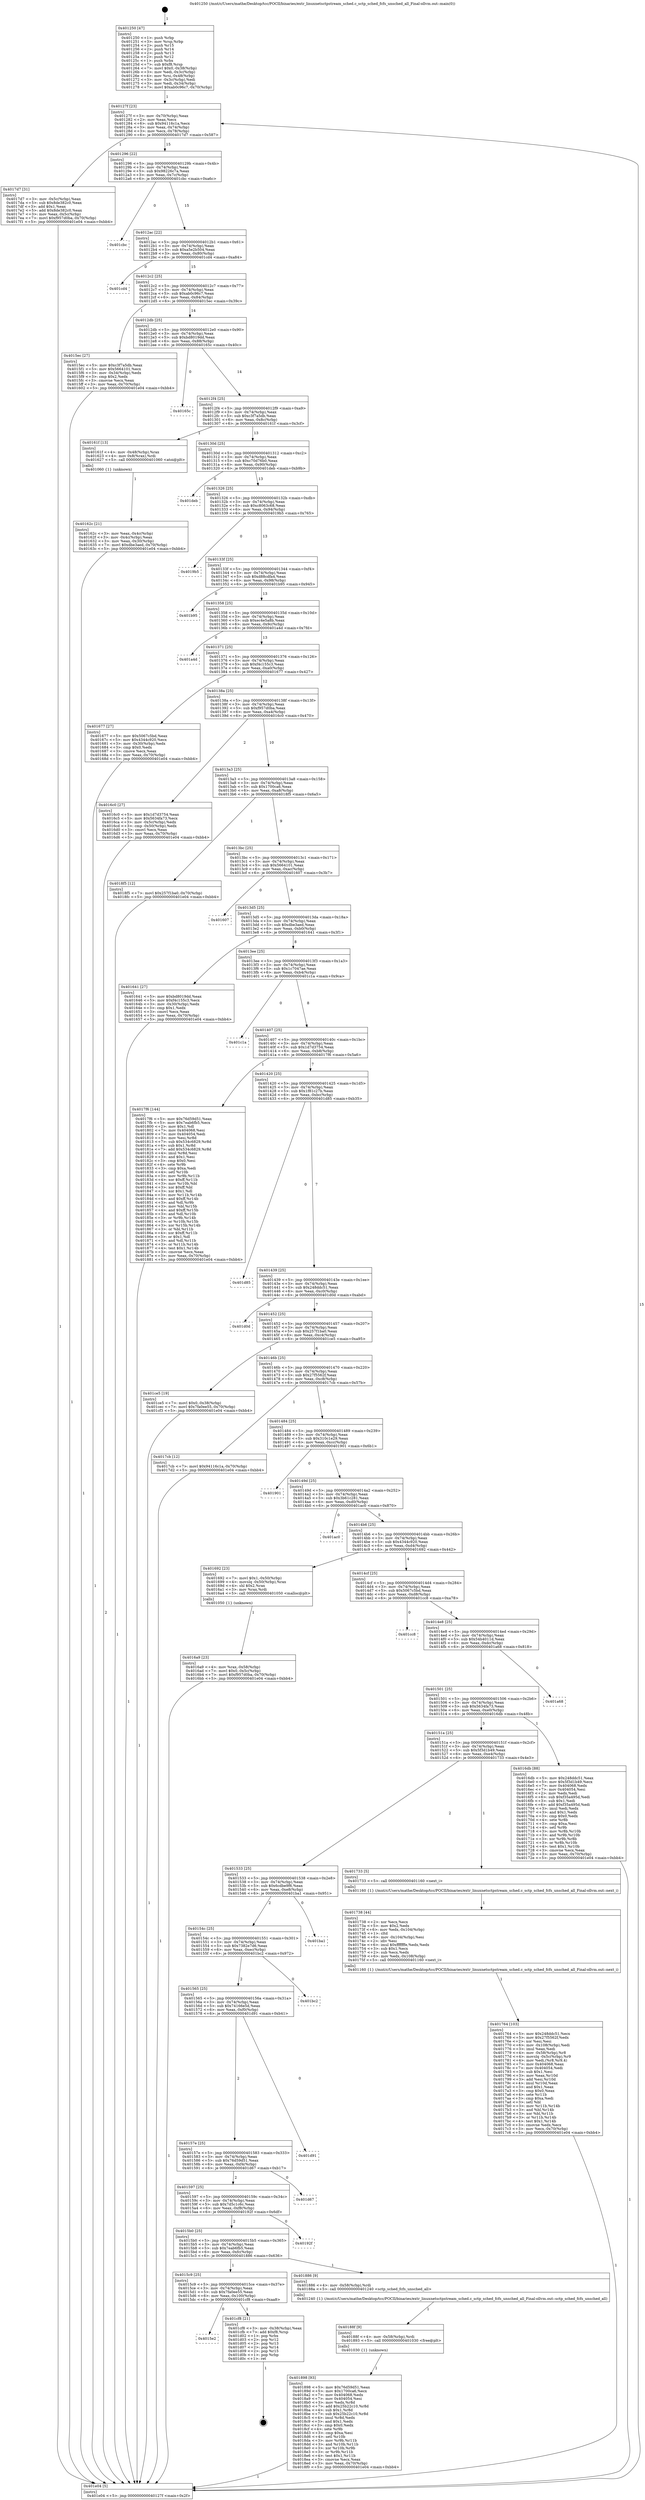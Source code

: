 digraph "0x401250" {
  label = "0x401250 (/mnt/c/Users/mathe/Desktop/tcc/POCII/binaries/extr_linuxnetsctpstream_sched.c_sctp_sched_fcfs_unsched_all_Final-ollvm.out::main(0))"
  labelloc = "t"
  node[shape=record]

  Entry [label="",width=0.3,height=0.3,shape=circle,fillcolor=black,style=filled]
  "0x40127f" [label="{
     0x40127f [23]\l
     | [instrs]\l
     &nbsp;&nbsp;0x40127f \<+3\>: mov -0x70(%rbp),%eax\l
     &nbsp;&nbsp;0x401282 \<+2\>: mov %eax,%ecx\l
     &nbsp;&nbsp;0x401284 \<+6\>: sub $0x94116c1a,%ecx\l
     &nbsp;&nbsp;0x40128a \<+3\>: mov %eax,-0x74(%rbp)\l
     &nbsp;&nbsp;0x40128d \<+3\>: mov %ecx,-0x78(%rbp)\l
     &nbsp;&nbsp;0x401290 \<+6\>: je 00000000004017d7 \<main+0x587\>\l
  }"]
  "0x4017d7" [label="{
     0x4017d7 [31]\l
     | [instrs]\l
     &nbsp;&nbsp;0x4017d7 \<+3\>: mov -0x5c(%rbp),%eax\l
     &nbsp;&nbsp;0x4017da \<+5\>: sub $0x8de382c0,%eax\l
     &nbsp;&nbsp;0x4017df \<+3\>: add $0x1,%eax\l
     &nbsp;&nbsp;0x4017e2 \<+5\>: add $0x8de382c0,%eax\l
     &nbsp;&nbsp;0x4017e7 \<+3\>: mov %eax,-0x5c(%rbp)\l
     &nbsp;&nbsp;0x4017ea \<+7\>: movl $0xf957d0ba,-0x70(%rbp)\l
     &nbsp;&nbsp;0x4017f1 \<+5\>: jmp 0000000000401e04 \<main+0xbb4\>\l
  }"]
  "0x401296" [label="{
     0x401296 [22]\l
     | [instrs]\l
     &nbsp;&nbsp;0x401296 \<+5\>: jmp 000000000040129b \<main+0x4b\>\l
     &nbsp;&nbsp;0x40129b \<+3\>: mov -0x74(%rbp),%eax\l
     &nbsp;&nbsp;0x40129e \<+5\>: sub $0x98226c7a,%eax\l
     &nbsp;&nbsp;0x4012a3 \<+3\>: mov %eax,-0x7c(%rbp)\l
     &nbsp;&nbsp;0x4012a6 \<+6\>: je 0000000000401cbc \<main+0xa6c\>\l
  }"]
  Exit [label="",width=0.3,height=0.3,shape=circle,fillcolor=black,style=filled,peripheries=2]
  "0x401cbc" [label="{
     0x401cbc\l
  }", style=dashed]
  "0x4012ac" [label="{
     0x4012ac [22]\l
     | [instrs]\l
     &nbsp;&nbsp;0x4012ac \<+5\>: jmp 00000000004012b1 \<main+0x61\>\l
     &nbsp;&nbsp;0x4012b1 \<+3\>: mov -0x74(%rbp),%eax\l
     &nbsp;&nbsp;0x4012b4 \<+5\>: sub $0xa5e2b504,%eax\l
     &nbsp;&nbsp;0x4012b9 \<+3\>: mov %eax,-0x80(%rbp)\l
     &nbsp;&nbsp;0x4012bc \<+6\>: je 0000000000401cd4 \<main+0xa84\>\l
  }"]
  "0x4015e2" [label="{
     0x4015e2\l
  }", style=dashed]
  "0x401cd4" [label="{
     0x401cd4\l
  }", style=dashed]
  "0x4012c2" [label="{
     0x4012c2 [25]\l
     | [instrs]\l
     &nbsp;&nbsp;0x4012c2 \<+5\>: jmp 00000000004012c7 \<main+0x77\>\l
     &nbsp;&nbsp;0x4012c7 \<+3\>: mov -0x74(%rbp),%eax\l
     &nbsp;&nbsp;0x4012ca \<+5\>: sub $0xab0c96c7,%eax\l
     &nbsp;&nbsp;0x4012cf \<+6\>: mov %eax,-0x84(%rbp)\l
     &nbsp;&nbsp;0x4012d5 \<+6\>: je 00000000004015ec \<main+0x39c\>\l
  }"]
  "0x401cf8" [label="{
     0x401cf8 [21]\l
     | [instrs]\l
     &nbsp;&nbsp;0x401cf8 \<+3\>: mov -0x38(%rbp),%eax\l
     &nbsp;&nbsp;0x401cfb \<+7\>: add $0xf8,%rsp\l
     &nbsp;&nbsp;0x401d02 \<+1\>: pop %rbx\l
     &nbsp;&nbsp;0x401d03 \<+2\>: pop %r12\l
     &nbsp;&nbsp;0x401d05 \<+2\>: pop %r13\l
     &nbsp;&nbsp;0x401d07 \<+2\>: pop %r14\l
     &nbsp;&nbsp;0x401d09 \<+2\>: pop %r15\l
     &nbsp;&nbsp;0x401d0b \<+1\>: pop %rbp\l
     &nbsp;&nbsp;0x401d0c \<+1\>: ret\l
  }"]
  "0x4015ec" [label="{
     0x4015ec [27]\l
     | [instrs]\l
     &nbsp;&nbsp;0x4015ec \<+5\>: mov $0xc3f7a5db,%eax\l
     &nbsp;&nbsp;0x4015f1 \<+5\>: mov $0x5664101,%ecx\l
     &nbsp;&nbsp;0x4015f6 \<+3\>: mov -0x34(%rbp),%edx\l
     &nbsp;&nbsp;0x4015f9 \<+3\>: cmp $0x2,%edx\l
     &nbsp;&nbsp;0x4015fc \<+3\>: cmovne %ecx,%eax\l
     &nbsp;&nbsp;0x4015ff \<+3\>: mov %eax,-0x70(%rbp)\l
     &nbsp;&nbsp;0x401602 \<+5\>: jmp 0000000000401e04 \<main+0xbb4\>\l
  }"]
  "0x4012db" [label="{
     0x4012db [25]\l
     | [instrs]\l
     &nbsp;&nbsp;0x4012db \<+5\>: jmp 00000000004012e0 \<main+0x90\>\l
     &nbsp;&nbsp;0x4012e0 \<+3\>: mov -0x74(%rbp),%eax\l
     &nbsp;&nbsp;0x4012e3 \<+5\>: sub $0xbd8019dd,%eax\l
     &nbsp;&nbsp;0x4012e8 \<+6\>: mov %eax,-0x88(%rbp)\l
     &nbsp;&nbsp;0x4012ee \<+6\>: je 000000000040165c \<main+0x40c\>\l
  }"]
  "0x401e04" [label="{
     0x401e04 [5]\l
     | [instrs]\l
     &nbsp;&nbsp;0x401e04 \<+5\>: jmp 000000000040127f \<main+0x2f\>\l
  }"]
  "0x401250" [label="{
     0x401250 [47]\l
     | [instrs]\l
     &nbsp;&nbsp;0x401250 \<+1\>: push %rbp\l
     &nbsp;&nbsp;0x401251 \<+3\>: mov %rsp,%rbp\l
     &nbsp;&nbsp;0x401254 \<+2\>: push %r15\l
     &nbsp;&nbsp;0x401256 \<+2\>: push %r14\l
     &nbsp;&nbsp;0x401258 \<+2\>: push %r13\l
     &nbsp;&nbsp;0x40125a \<+2\>: push %r12\l
     &nbsp;&nbsp;0x40125c \<+1\>: push %rbx\l
     &nbsp;&nbsp;0x40125d \<+7\>: sub $0xf8,%rsp\l
     &nbsp;&nbsp;0x401264 \<+7\>: movl $0x0,-0x38(%rbp)\l
     &nbsp;&nbsp;0x40126b \<+3\>: mov %edi,-0x3c(%rbp)\l
     &nbsp;&nbsp;0x40126e \<+4\>: mov %rsi,-0x48(%rbp)\l
     &nbsp;&nbsp;0x401272 \<+3\>: mov -0x3c(%rbp),%edi\l
     &nbsp;&nbsp;0x401275 \<+3\>: mov %edi,-0x34(%rbp)\l
     &nbsp;&nbsp;0x401278 \<+7\>: movl $0xab0c96c7,-0x70(%rbp)\l
  }"]
  "0x401898" [label="{
     0x401898 [93]\l
     | [instrs]\l
     &nbsp;&nbsp;0x401898 \<+5\>: mov $0x76d59d51,%eax\l
     &nbsp;&nbsp;0x40189d \<+5\>: mov $0x1700ca6,%ecx\l
     &nbsp;&nbsp;0x4018a2 \<+7\>: mov 0x404068,%edx\l
     &nbsp;&nbsp;0x4018a9 \<+7\>: mov 0x404054,%esi\l
     &nbsp;&nbsp;0x4018b0 \<+3\>: mov %edx,%r8d\l
     &nbsp;&nbsp;0x4018b3 \<+7\>: add $0x25b22c10,%r8d\l
     &nbsp;&nbsp;0x4018ba \<+4\>: sub $0x1,%r8d\l
     &nbsp;&nbsp;0x4018be \<+7\>: sub $0x25b22c10,%r8d\l
     &nbsp;&nbsp;0x4018c5 \<+4\>: imul %r8d,%edx\l
     &nbsp;&nbsp;0x4018c9 \<+3\>: and $0x1,%edx\l
     &nbsp;&nbsp;0x4018cc \<+3\>: cmp $0x0,%edx\l
     &nbsp;&nbsp;0x4018cf \<+4\>: sete %r9b\l
     &nbsp;&nbsp;0x4018d3 \<+3\>: cmp $0xa,%esi\l
     &nbsp;&nbsp;0x4018d6 \<+4\>: setl %r10b\l
     &nbsp;&nbsp;0x4018da \<+3\>: mov %r9b,%r11b\l
     &nbsp;&nbsp;0x4018dd \<+3\>: and %r10b,%r11b\l
     &nbsp;&nbsp;0x4018e0 \<+3\>: xor %r10b,%r9b\l
     &nbsp;&nbsp;0x4018e3 \<+3\>: or %r9b,%r11b\l
     &nbsp;&nbsp;0x4018e6 \<+4\>: test $0x1,%r11b\l
     &nbsp;&nbsp;0x4018ea \<+3\>: cmovne %ecx,%eax\l
     &nbsp;&nbsp;0x4018ed \<+3\>: mov %eax,-0x70(%rbp)\l
     &nbsp;&nbsp;0x4018f0 \<+5\>: jmp 0000000000401e04 \<main+0xbb4\>\l
  }"]
  "0x40165c" [label="{
     0x40165c\l
  }", style=dashed]
  "0x4012f4" [label="{
     0x4012f4 [25]\l
     | [instrs]\l
     &nbsp;&nbsp;0x4012f4 \<+5\>: jmp 00000000004012f9 \<main+0xa9\>\l
     &nbsp;&nbsp;0x4012f9 \<+3\>: mov -0x74(%rbp),%eax\l
     &nbsp;&nbsp;0x4012fc \<+5\>: sub $0xc3f7a5db,%eax\l
     &nbsp;&nbsp;0x401301 \<+6\>: mov %eax,-0x8c(%rbp)\l
     &nbsp;&nbsp;0x401307 \<+6\>: je 000000000040161f \<main+0x3cf\>\l
  }"]
  "0x40188f" [label="{
     0x40188f [9]\l
     | [instrs]\l
     &nbsp;&nbsp;0x40188f \<+4\>: mov -0x58(%rbp),%rdi\l
     &nbsp;&nbsp;0x401893 \<+5\>: call 0000000000401030 \<free@plt\>\l
     | [calls]\l
     &nbsp;&nbsp;0x401030 \{1\} (unknown)\l
  }"]
  "0x40161f" [label="{
     0x40161f [13]\l
     | [instrs]\l
     &nbsp;&nbsp;0x40161f \<+4\>: mov -0x48(%rbp),%rax\l
     &nbsp;&nbsp;0x401623 \<+4\>: mov 0x8(%rax),%rdi\l
     &nbsp;&nbsp;0x401627 \<+5\>: call 0000000000401060 \<atoi@plt\>\l
     | [calls]\l
     &nbsp;&nbsp;0x401060 \{1\} (unknown)\l
  }"]
  "0x40130d" [label="{
     0x40130d [25]\l
     | [instrs]\l
     &nbsp;&nbsp;0x40130d \<+5\>: jmp 0000000000401312 \<main+0xc2\>\l
     &nbsp;&nbsp;0x401312 \<+3\>: mov -0x74(%rbp),%eax\l
     &nbsp;&nbsp;0x401315 \<+5\>: sub $0xc70d76b0,%eax\l
     &nbsp;&nbsp;0x40131a \<+6\>: mov %eax,-0x90(%rbp)\l
     &nbsp;&nbsp;0x401320 \<+6\>: je 0000000000401deb \<main+0xb9b\>\l
  }"]
  "0x40162c" [label="{
     0x40162c [21]\l
     | [instrs]\l
     &nbsp;&nbsp;0x40162c \<+3\>: mov %eax,-0x4c(%rbp)\l
     &nbsp;&nbsp;0x40162f \<+3\>: mov -0x4c(%rbp),%eax\l
     &nbsp;&nbsp;0x401632 \<+3\>: mov %eax,-0x30(%rbp)\l
     &nbsp;&nbsp;0x401635 \<+7\>: movl $0xdbe3aed,-0x70(%rbp)\l
     &nbsp;&nbsp;0x40163c \<+5\>: jmp 0000000000401e04 \<main+0xbb4\>\l
  }"]
  "0x4015c9" [label="{
     0x4015c9 [25]\l
     | [instrs]\l
     &nbsp;&nbsp;0x4015c9 \<+5\>: jmp 00000000004015ce \<main+0x37e\>\l
     &nbsp;&nbsp;0x4015ce \<+3\>: mov -0x74(%rbp),%eax\l
     &nbsp;&nbsp;0x4015d1 \<+5\>: sub $0x7fa0ee55,%eax\l
     &nbsp;&nbsp;0x4015d6 \<+6\>: mov %eax,-0x100(%rbp)\l
     &nbsp;&nbsp;0x4015dc \<+6\>: je 0000000000401cf8 \<main+0xaa8\>\l
  }"]
  "0x401deb" [label="{
     0x401deb\l
  }", style=dashed]
  "0x401326" [label="{
     0x401326 [25]\l
     | [instrs]\l
     &nbsp;&nbsp;0x401326 \<+5\>: jmp 000000000040132b \<main+0xdb\>\l
     &nbsp;&nbsp;0x40132b \<+3\>: mov -0x74(%rbp),%eax\l
     &nbsp;&nbsp;0x40132e \<+5\>: sub $0xc8063c68,%eax\l
     &nbsp;&nbsp;0x401333 \<+6\>: mov %eax,-0x94(%rbp)\l
     &nbsp;&nbsp;0x401339 \<+6\>: je 00000000004019b5 \<main+0x765\>\l
  }"]
  "0x401886" [label="{
     0x401886 [9]\l
     | [instrs]\l
     &nbsp;&nbsp;0x401886 \<+4\>: mov -0x58(%rbp),%rdi\l
     &nbsp;&nbsp;0x40188a \<+5\>: call 0000000000401240 \<sctp_sched_fcfs_unsched_all\>\l
     | [calls]\l
     &nbsp;&nbsp;0x401240 \{1\} (/mnt/c/Users/mathe/Desktop/tcc/POCII/binaries/extr_linuxnetsctpstream_sched.c_sctp_sched_fcfs_unsched_all_Final-ollvm.out::sctp_sched_fcfs_unsched_all)\l
  }"]
  "0x4019b5" [label="{
     0x4019b5\l
  }", style=dashed]
  "0x40133f" [label="{
     0x40133f [25]\l
     | [instrs]\l
     &nbsp;&nbsp;0x40133f \<+5\>: jmp 0000000000401344 \<main+0xf4\>\l
     &nbsp;&nbsp;0x401344 \<+3\>: mov -0x74(%rbp),%eax\l
     &nbsp;&nbsp;0x401347 \<+5\>: sub $0xd88cdfa4,%eax\l
     &nbsp;&nbsp;0x40134c \<+6\>: mov %eax,-0x98(%rbp)\l
     &nbsp;&nbsp;0x401352 \<+6\>: je 0000000000401b95 \<main+0x945\>\l
  }"]
  "0x4015b0" [label="{
     0x4015b0 [25]\l
     | [instrs]\l
     &nbsp;&nbsp;0x4015b0 \<+5\>: jmp 00000000004015b5 \<main+0x365\>\l
     &nbsp;&nbsp;0x4015b5 \<+3\>: mov -0x74(%rbp),%eax\l
     &nbsp;&nbsp;0x4015b8 \<+5\>: sub $0x7eab6fb5,%eax\l
     &nbsp;&nbsp;0x4015bd \<+6\>: mov %eax,-0xfc(%rbp)\l
     &nbsp;&nbsp;0x4015c3 \<+6\>: je 0000000000401886 \<main+0x636\>\l
  }"]
  "0x401b95" [label="{
     0x401b95\l
  }", style=dashed]
  "0x401358" [label="{
     0x401358 [25]\l
     | [instrs]\l
     &nbsp;&nbsp;0x401358 \<+5\>: jmp 000000000040135d \<main+0x10d\>\l
     &nbsp;&nbsp;0x40135d \<+3\>: mov -0x74(%rbp),%eax\l
     &nbsp;&nbsp;0x401360 \<+5\>: sub $0xec4e5a8b,%eax\l
     &nbsp;&nbsp;0x401365 \<+6\>: mov %eax,-0x9c(%rbp)\l
     &nbsp;&nbsp;0x40136b \<+6\>: je 0000000000401a4d \<main+0x7fd\>\l
  }"]
  "0x40192f" [label="{
     0x40192f\l
  }", style=dashed]
  "0x401a4d" [label="{
     0x401a4d\l
  }", style=dashed]
  "0x401371" [label="{
     0x401371 [25]\l
     | [instrs]\l
     &nbsp;&nbsp;0x401371 \<+5\>: jmp 0000000000401376 \<main+0x126\>\l
     &nbsp;&nbsp;0x401376 \<+3\>: mov -0x74(%rbp),%eax\l
     &nbsp;&nbsp;0x401379 \<+5\>: sub $0xf4c155c3,%eax\l
     &nbsp;&nbsp;0x40137e \<+6\>: mov %eax,-0xa0(%rbp)\l
     &nbsp;&nbsp;0x401384 \<+6\>: je 0000000000401677 \<main+0x427\>\l
  }"]
  "0x401597" [label="{
     0x401597 [25]\l
     | [instrs]\l
     &nbsp;&nbsp;0x401597 \<+5\>: jmp 000000000040159c \<main+0x34c\>\l
     &nbsp;&nbsp;0x40159c \<+3\>: mov -0x74(%rbp),%eax\l
     &nbsp;&nbsp;0x40159f \<+5\>: sub $0x7d5c1c6c,%eax\l
     &nbsp;&nbsp;0x4015a4 \<+6\>: mov %eax,-0xf8(%rbp)\l
     &nbsp;&nbsp;0x4015aa \<+6\>: je 000000000040192f \<main+0x6df\>\l
  }"]
  "0x401677" [label="{
     0x401677 [27]\l
     | [instrs]\l
     &nbsp;&nbsp;0x401677 \<+5\>: mov $0x5067c5bd,%eax\l
     &nbsp;&nbsp;0x40167c \<+5\>: mov $0x4344c920,%ecx\l
     &nbsp;&nbsp;0x401681 \<+3\>: mov -0x30(%rbp),%edx\l
     &nbsp;&nbsp;0x401684 \<+3\>: cmp $0x0,%edx\l
     &nbsp;&nbsp;0x401687 \<+3\>: cmove %ecx,%eax\l
     &nbsp;&nbsp;0x40168a \<+3\>: mov %eax,-0x70(%rbp)\l
     &nbsp;&nbsp;0x40168d \<+5\>: jmp 0000000000401e04 \<main+0xbb4\>\l
  }"]
  "0x40138a" [label="{
     0x40138a [25]\l
     | [instrs]\l
     &nbsp;&nbsp;0x40138a \<+5\>: jmp 000000000040138f \<main+0x13f\>\l
     &nbsp;&nbsp;0x40138f \<+3\>: mov -0x74(%rbp),%eax\l
     &nbsp;&nbsp;0x401392 \<+5\>: sub $0xf957d0ba,%eax\l
     &nbsp;&nbsp;0x401397 \<+6\>: mov %eax,-0xa4(%rbp)\l
     &nbsp;&nbsp;0x40139d \<+6\>: je 00000000004016c0 \<main+0x470\>\l
  }"]
  "0x401d67" [label="{
     0x401d67\l
  }", style=dashed]
  "0x4016c0" [label="{
     0x4016c0 [27]\l
     | [instrs]\l
     &nbsp;&nbsp;0x4016c0 \<+5\>: mov $0x1d7d3754,%eax\l
     &nbsp;&nbsp;0x4016c5 \<+5\>: mov $0x5634fa73,%ecx\l
     &nbsp;&nbsp;0x4016ca \<+3\>: mov -0x5c(%rbp),%edx\l
     &nbsp;&nbsp;0x4016cd \<+3\>: cmp -0x50(%rbp),%edx\l
     &nbsp;&nbsp;0x4016d0 \<+3\>: cmovl %ecx,%eax\l
     &nbsp;&nbsp;0x4016d3 \<+3\>: mov %eax,-0x70(%rbp)\l
     &nbsp;&nbsp;0x4016d6 \<+5\>: jmp 0000000000401e04 \<main+0xbb4\>\l
  }"]
  "0x4013a3" [label="{
     0x4013a3 [25]\l
     | [instrs]\l
     &nbsp;&nbsp;0x4013a3 \<+5\>: jmp 00000000004013a8 \<main+0x158\>\l
     &nbsp;&nbsp;0x4013a8 \<+3\>: mov -0x74(%rbp),%eax\l
     &nbsp;&nbsp;0x4013ab \<+5\>: sub $0x1700ca6,%eax\l
     &nbsp;&nbsp;0x4013b0 \<+6\>: mov %eax,-0xa8(%rbp)\l
     &nbsp;&nbsp;0x4013b6 \<+6\>: je 00000000004018f5 \<main+0x6a5\>\l
  }"]
  "0x40157e" [label="{
     0x40157e [25]\l
     | [instrs]\l
     &nbsp;&nbsp;0x40157e \<+5\>: jmp 0000000000401583 \<main+0x333\>\l
     &nbsp;&nbsp;0x401583 \<+3\>: mov -0x74(%rbp),%eax\l
     &nbsp;&nbsp;0x401586 \<+5\>: sub $0x76d59d51,%eax\l
     &nbsp;&nbsp;0x40158b \<+6\>: mov %eax,-0xf4(%rbp)\l
     &nbsp;&nbsp;0x401591 \<+6\>: je 0000000000401d67 \<main+0xb17\>\l
  }"]
  "0x4018f5" [label="{
     0x4018f5 [12]\l
     | [instrs]\l
     &nbsp;&nbsp;0x4018f5 \<+7\>: movl $0x257f1ba0,-0x70(%rbp)\l
     &nbsp;&nbsp;0x4018fc \<+5\>: jmp 0000000000401e04 \<main+0xbb4\>\l
  }"]
  "0x4013bc" [label="{
     0x4013bc [25]\l
     | [instrs]\l
     &nbsp;&nbsp;0x4013bc \<+5\>: jmp 00000000004013c1 \<main+0x171\>\l
     &nbsp;&nbsp;0x4013c1 \<+3\>: mov -0x74(%rbp),%eax\l
     &nbsp;&nbsp;0x4013c4 \<+5\>: sub $0x5664101,%eax\l
     &nbsp;&nbsp;0x4013c9 \<+6\>: mov %eax,-0xac(%rbp)\l
     &nbsp;&nbsp;0x4013cf \<+6\>: je 0000000000401607 \<main+0x3b7\>\l
  }"]
  "0x401d91" [label="{
     0x401d91\l
  }", style=dashed]
  "0x401607" [label="{
     0x401607\l
  }", style=dashed]
  "0x4013d5" [label="{
     0x4013d5 [25]\l
     | [instrs]\l
     &nbsp;&nbsp;0x4013d5 \<+5\>: jmp 00000000004013da \<main+0x18a\>\l
     &nbsp;&nbsp;0x4013da \<+3\>: mov -0x74(%rbp),%eax\l
     &nbsp;&nbsp;0x4013dd \<+5\>: sub $0xdbe3aed,%eax\l
     &nbsp;&nbsp;0x4013e2 \<+6\>: mov %eax,-0xb0(%rbp)\l
     &nbsp;&nbsp;0x4013e8 \<+6\>: je 0000000000401641 \<main+0x3f1\>\l
  }"]
  "0x401565" [label="{
     0x401565 [25]\l
     | [instrs]\l
     &nbsp;&nbsp;0x401565 \<+5\>: jmp 000000000040156a \<main+0x31a\>\l
     &nbsp;&nbsp;0x40156a \<+3\>: mov -0x74(%rbp),%eax\l
     &nbsp;&nbsp;0x40156d \<+5\>: sub $0x74166e5d,%eax\l
     &nbsp;&nbsp;0x401572 \<+6\>: mov %eax,-0xf0(%rbp)\l
     &nbsp;&nbsp;0x401578 \<+6\>: je 0000000000401d91 \<main+0xb41\>\l
  }"]
  "0x401641" [label="{
     0x401641 [27]\l
     | [instrs]\l
     &nbsp;&nbsp;0x401641 \<+5\>: mov $0xbd8019dd,%eax\l
     &nbsp;&nbsp;0x401646 \<+5\>: mov $0xf4c155c3,%ecx\l
     &nbsp;&nbsp;0x40164b \<+3\>: mov -0x30(%rbp),%edx\l
     &nbsp;&nbsp;0x40164e \<+3\>: cmp $0x1,%edx\l
     &nbsp;&nbsp;0x401651 \<+3\>: cmovl %ecx,%eax\l
     &nbsp;&nbsp;0x401654 \<+3\>: mov %eax,-0x70(%rbp)\l
     &nbsp;&nbsp;0x401657 \<+5\>: jmp 0000000000401e04 \<main+0xbb4\>\l
  }"]
  "0x4013ee" [label="{
     0x4013ee [25]\l
     | [instrs]\l
     &nbsp;&nbsp;0x4013ee \<+5\>: jmp 00000000004013f3 \<main+0x1a3\>\l
     &nbsp;&nbsp;0x4013f3 \<+3\>: mov -0x74(%rbp),%eax\l
     &nbsp;&nbsp;0x4013f6 \<+5\>: sub $0x1c7047ae,%eax\l
     &nbsp;&nbsp;0x4013fb \<+6\>: mov %eax,-0xb4(%rbp)\l
     &nbsp;&nbsp;0x401401 \<+6\>: je 0000000000401c1a \<main+0x9ca\>\l
  }"]
  "0x401bc2" [label="{
     0x401bc2\l
  }", style=dashed]
  "0x401c1a" [label="{
     0x401c1a\l
  }", style=dashed]
  "0x401407" [label="{
     0x401407 [25]\l
     | [instrs]\l
     &nbsp;&nbsp;0x401407 \<+5\>: jmp 000000000040140c \<main+0x1bc\>\l
     &nbsp;&nbsp;0x40140c \<+3\>: mov -0x74(%rbp),%eax\l
     &nbsp;&nbsp;0x40140f \<+5\>: sub $0x1d7d3754,%eax\l
     &nbsp;&nbsp;0x401414 \<+6\>: mov %eax,-0xb8(%rbp)\l
     &nbsp;&nbsp;0x40141a \<+6\>: je 00000000004017f6 \<main+0x5a6\>\l
  }"]
  "0x40154c" [label="{
     0x40154c [25]\l
     | [instrs]\l
     &nbsp;&nbsp;0x40154c \<+5\>: jmp 0000000000401551 \<main+0x301\>\l
     &nbsp;&nbsp;0x401551 \<+3\>: mov -0x74(%rbp),%eax\l
     &nbsp;&nbsp;0x401554 \<+5\>: sub $0x7382e7d6,%eax\l
     &nbsp;&nbsp;0x401559 \<+6\>: mov %eax,-0xec(%rbp)\l
     &nbsp;&nbsp;0x40155f \<+6\>: je 0000000000401bc2 \<main+0x972\>\l
  }"]
  "0x4017f6" [label="{
     0x4017f6 [144]\l
     | [instrs]\l
     &nbsp;&nbsp;0x4017f6 \<+5\>: mov $0x76d59d51,%eax\l
     &nbsp;&nbsp;0x4017fb \<+5\>: mov $0x7eab6fb5,%ecx\l
     &nbsp;&nbsp;0x401800 \<+2\>: mov $0x1,%dl\l
     &nbsp;&nbsp;0x401802 \<+7\>: mov 0x404068,%esi\l
     &nbsp;&nbsp;0x401809 \<+7\>: mov 0x404054,%edi\l
     &nbsp;&nbsp;0x401810 \<+3\>: mov %esi,%r8d\l
     &nbsp;&nbsp;0x401813 \<+7\>: sub $0x534c6829,%r8d\l
     &nbsp;&nbsp;0x40181a \<+4\>: sub $0x1,%r8d\l
     &nbsp;&nbsp;0x40181e \<+7\>: add $0x534c6829,%r8d\l
     &nbsp;&nbsp;0x401825 \<+4\>: imul %r8d,%esi\l
     &nbsp;&nbsp;0x401829 \<+3\>: and $0x1,%esi\l
     &nbsp;&nbsp;0x40182c \<+3\>: cmp $0x0,%esi\l
     &nbsp;&nbsp;0x40182f \<+4\>: sete %r9b\l
     &nbsp;&nbsp;0x401833 \<+3\>: cmp $0xa,%edi\l
     &nbsp;&nbsp;0x401836 \<+4\>: setl %r10b\l
     &nbsp;&nbsp;0x40183a \<+3\>: mov %r9b,%r11b\l
     &nbsp;&nbsp;0x40183d \<+4\>: xor $0xff,%r11b\l
     &nbsp;&nbsp;0x401841 \<+3\>: mov %r10b,%bl\l
     &nbsp;&nbsp;0x401844 \<+3\>: xor $0xff,%bl\l
     &nbsp;&nbsp;0x401847 \<+3\>: xor $0x1,%dl\l
     &nbsp;&nbsp;0x40184a \<+3\>: mov %r11b,%r14b\l
     &nbsp;&nbsp;0x40184d \<+4\>: and $0xff,%r14b\l
     &nbsp;&nbsp;0x401851 \<+3\>: and %dl,%r9b\l
     &nbsp;&nbsp;0x401854 \<+3\>: mov %bl,%r15b\l
     &nbsp;&nbsp;0x401857 \<+4\>: and $0xff,%r15b\l
     &nbsp;&nbsp;0x40185b \<+3\>: and %dl,%r10b\l
     &nbsp;&nbsp;0x40185e \<+3\>: or %r9b,%r14b\l
     &nbsp;&nbsp;0x401861 \<+3\>: or %r10b,%r15b\l
     &nbsp;&nbsp;0x401864 \<+3\>: xor %r15b,%r14b\l
     &nbsp;&nbsp;0x401867 \<+3\>: or %bl,%r11b\l
     &nbsp;&nbsp;0x40186a \<+4\>: xor $0xff,%r11b\l
     &nbsp;&nbsp;0x40186e \<+3\>: or $0x1,%dl\l
     &nbsp;&nbsp;0x401871 \<+3\>: and %dl,%r11b\l
     &nbsp;&nbsp;0x401874 \<+3\>: or %r11b,%r14b\l
     &nbsp;&nbsp;0x401877 \<+4\>: test $0x1,%r14b\l
     &nbsp;&nbsp;0x40187b \<+3\>: cmovne %ecx,%eax\l
     &nbsp;&nbsp;0x40187e \<+3\>: mov %eax,-0x70(%rbp)\l
     &nbsp;&nbsp;0x401881 \<+5\>: jmp 0000000000401e04 \<main+0xbb4\>\l
  }"]
  "0x401420" [label="{
     0x401420 [25]\l
     | [instrs]\l
     &nbsp;&nbsp;0x401420 \<+5\>: jmp 0000000000401425 \<main+0x1d5\>\l
     &nbsp;&nbsp;0x401425 \<+3\>: mov -0x74(%rbp),%eax\l
     &nbsp;&nbsp;0x401428 \<+5\>: sub $0x1f81c27b,%eax\l
     &nbsp;&nbsp;0x40142d \<+6\>: mov %eax,-0xbc(%rbp)\l
     &nbsp;&nbsp;0x401433 \<+6\>: je 0000000000401d85 \<main+0xb35\>\l
  }"]
  "0x401ba1" [label="{
     0x401ba1\l
  }", style=dashed]
  "0x401d85" [label="{
     0x401d85\l
  }", style=dashed]
  "0x401439" [label="{
     0x401439 [25]\l
     | [instrs]\l
     &nbsp;&nbsp;0x401439 \<+5\>: jmp 000000000040143e \<main+0x1ee\>\l
     &nbsp;&nbsp;0x40143e \<+3\>: mov -0x74(%rbp),%eax\l
     &nbsp;&nbsp;0x401441 \<+5\>: sub $0x248ddc51,%eax\l
     &nbsp;&nbsp;0x401446 \<+6\>: mov %eax,-0xc0(%rbp)\l
     &nbsp;&nbsp;0x40144c \<+6\>: je 0000000000401d0d \<main+0xabd\>\l
  }"]
  "0x401764" [label="{
     0x401764 [103]\l
     | [instrs]\l
     &nbsp;&nbsp;0x401764 \<+5\>: mov $0x248ddc51,%ecx\l
     &nbsp;&nbsp;0x401769 \<+5\>: mov $0x27f5562f,%edx\l
     &nbsp;&nbsp;0x40176e \<+2\>: xor %esi,%esi\l
     &nbsp;&nbsp;0x401770 \<+6\>: mov -0x108(%rbp),%edi\l
     &nbsp;&nbsp;0x401776 \<+3\>: imul %eax,%edi\l
     &nbsp;&nbsp;0x401779 \<+4\>: mov -0x58(%rbp),%r8\l
     &nbsp;&nbsp;0x40177d \<+4\>: movslq -0x5c(%rbp),%r9\l
     &nbsp;&nbsp;0x401781 \<+4\>: mov %edi,(%r8,%r9,4)\l
     &nbsp;&nbsp;0x401785 \<+7\>: mov 0x404068,%eax\l
     &nbsp;&nbsp;0x40178c \<+7\>: mov 0x404054,%edi\l
     &nbsp;&nbsp;0x401793 \<+3\>: sub $0x1,%esi\l
     &nbsp;&nbsp;0x401796 \<+3\>: mov %eax,%r10d\l
     &nbsp;&nbsp;0x401799 \<+3\>: add %esi,%r10d\l
     &nbsp;&nbsp;0x40179c \<+4\>: imul %r10d,%eax\l
     &nbsp;&nbsp;0x4017a0 \<+3\>: and $0x1,%eax\l
     &nbsp;&nbsp;0x4017a3 \<+3\>: cmp $0x0,%eax\l
     &nbsp;&nbsp;0x4017a6 \<+4\>: sete %r11b\l
     &nbsp;&nbsp;0x4017aa \<+3\>: cmp $0xa,%edi\l
     &nbsp;&nbsp;0x4017ad \<+3\>: setl %bl\l
     &nbsp;&nbsp;0x4017b0 \<+3\>: mov %r11b,%r14b\l
     &nbsp;&nbsp;0x4017b3 \<+3\>: and %bl,%r14b\l
     &nbsp;&nbsp;0x4017b6 \<+3\>: xor %bl,%r11b\l
     &nbsp;&nbsp;0x4017b9 \<+3\>: or %r11b,%r14b\l
     &nbsp;&nbsp;0x4017bc \<+4\>: test $0x1,%r14b\l
     &nbsp;&nbsp;0x4017c0 \<+3\>: cmovne %edx,%ecx\l
     &nbsp;&nbsp;0x4017c3 \<+3\>: mov %ecx,-0x70(%rbp)\l
     &nbsp;&nbsp;0x4017c6 \<+5\>: jmp 0000000000401e04 \<main+0xbb4\>\l
  }"]
  "0x401d0d" [label="{
     0x401d0d\l
  }", style=dashed]
  "0x401452" [label="{
     0x401452 [25]\l
     | [instrs]\l
     &nbsp;&nbsp;0x401452 \<+5\>: jmp 0000000000401457 \<main+0x207\>\l
     &nbsp;&nbsp;0x401457 \<+3\>: mov -0x74(%rbp),%eax\l
     &nbsp;&nbsp;0x40145a \<+5\>: sub $0x257f1ba0,%eax\l
     &nbsp;&nbsp;0x40145f \<+6\>: mov %eax,-0xc4(%rbp)\l
     &nbsp;&nbsp;0x401465 \<+6\>: je 0000000000401ce5 \<main+0xa95\>\l
  }"]
  "0x401738" [label="{
     0x401738 [44]\l
     | [instrs]\l
     &nbsp;&nbsp;0x401738 \<+2\>: xor %ecx,%ecx\l
     &nbsp;&nbsp;0x40173a \<+5\>: mov $0x2,%edx\l
     &nbsp;&nbsp;0x40173f \<+6\>: mov %edx,-0x104(%rbp)\l
     &nbsp;&nbsp;0x401745 \<+1\>: cltd\l
     &nbsp;&nbsp;0x401746 \<+6\>: mov -0x104(%rbp),%esi\l
     &nbsp;&nbsp;0x40174c \<+2\>: idiv %esi\l
     &nbsp;&nbsp;0x40174e \<+6\>: imul $0xfffffffe,%edx,%edx\l
     &nbsp;&nbsp;0x401754 \<+3\>: sub $0x1,%ecx\l
     &nbsp;&nbsp;0x401757 \<+2\>: sub %ecx,%edx\l
     &nbsp;&nbsp;0x401759 \<+6\>: mov %edx,-0x108(%rbp)\l
     &nbsp;&nbsp;0x40175f \<+5\>: call 0000000000401160 \<next_i\>\l
     | [calls]\l
     &nbsp;&nbsp;0x401160 \{1\} (/mnt/c/Users/mathe/Desktop/tcc/POCII/binaries/extr_linuxnetsctpstream_sched.c_sctp_sched_fcfs_unsched_all_Final-ollvm.out::next_i)\l
  }"]
  "0x401ce5" [label="{
     0x401ce5 [19]\l
     | [instrs]\l
     &nbsp;&nbsp;0x401ce5 \<+7\>: movl $0x0,-0x38(%rbp)\l
     &nbsp;&nbsp;0x401cec \<+7\>: movl $0x7fa0ee55,-0x70(%rbp)\l
     &nbsp;&nbsp;0x401cf3 \<+5\>: jmp 0000000000401e04 \<main+0xbb4\>\l
  }"]
  "0x40146b" [label="{
     0x40146b [25]\l
     | [instrs]\l
     &nbsp;&nbsp;0x40146b \<+5\>: jmp 0000000000401470 \<main+0x220\>\l
     &nbsp;&nbsp;0x401470 \<+3\>: mov -0x74(%rbp),%eax\l
     &nbsp;&nbsp;0x401473 \<+5\>: sub $0x27f5562f,%eax\l
     &nbsp;&nbsp;0x401478 \<+6\>: mov %eax,-0xc8(%rbp)\l
     &nbsp;&nbsp;0x40147e \<+6\>: je 00000000004017cb \<main+0x57b\>\l
  }"]
  "0x401533" [label="{
     0x401533 [25]\l
     | [instrs]\l
     &nbsp;&nbsp;0x401533 \<+5\>: jmp 0000000000401538 \<main+0x2e8\>\l
     &nbsp;&nbsp;0x401538 \<+3\>: mov -0x74(%rbp),%eax\l
     &nbsp;&nbsp;0x40153b \<+5\>: sub $0x6cdbe9f6,%eax\l
     &nbsp;&nbsp;0x401540 \<+6\>: mov %eax,-0xe8(%rbp)\l
     &nbsp;&nbsp;0x401546 \<+6\>: je 0000000000401ba1 \<main+0x951\>\l
  }"]
  "0x4017cb" [label="{
     0x4017cb [12]\l
     | [instrs]\l
     &nbsp;&nbsp;0x4017cb \<+7\>: movl $0x94116c1a,-0x70(%rbp)\l
     &nbsp;&nbsp;0x4017d2 \<+5\>: jmp 0000000000401e04 \<main+0xbb4\>\l
  }"]
  "0x401484" [label="{
     0x401484 [25]\l
     | [instrs]\l
     &nbsp;&nbsp;0x401484 \<+5\>: jmp 0000000000401489 \<main+0x239\>\l
     &nbsp;&nbsp;0x401489 \<+3\>: mov -0x74(%rbp),%eax\l
     &nbsp;&nbsp;0x40148c \<+5\>: sub $0x310c1e29,%eax\l
     &nbsp;&nbsp;0x401491 \<+6\>: mov %eax,-0xcc(%rbp)\l
     &nbsp;&nbsp;0x401497 \<+6\>: je 0000000000401901 \<main+0x6b1\>\l
  }"]
  "0x401733" [label="{
     0x401733 [5]\l
     | [instrs]\l
     &nbsp;&nbsp;0x401733 \<+5\>: call 0000000000401160 \<next_i\>\l
     | [calls]\l
     &nbsp;&nbsp;0x401160 \{1\} (/mnt/c/Users/mathe/Desktop/tcc/POCII/binaries/extr_linuxnetsctpstream_sched.c_sctp_sched_fcfs_unsched_all_Final-ollvm.out::next_i)\l
  }"]
  "0x401901" [label="{
     0x401901\l
  }", style=dashed]
  "0x40149d" [label="{
     0x40149d [25]\l
     | [instrs]\l
     &nbsp;&nbsp;0x40149d \<+5\>: jmp 00000000004014a2 \<main+0x252\>\l
     &nbsp;&nbsp;0x4014a2 \<+3\>: mov -0x74(%rbp),%eax\l
     &nbsp;&nbsp;0x4014a5 \<+5\>: sub $0x3b61c281,%eax\l
     &nbsp;&nbsp;0x4014aa \<+6\>: mov %eax,-0xd0(%rbp)\l
     &nbsp;&nbsp;0x4014b0 \<+6\>: je 0000000000401ac0 \<main+0x870\>\l
  }"]
  "0x40151a" [label="{
     0x40151a [25]\l
     | [instrs]\l
     &nbsp;&nbsp;0x40151a \<+5\>: jmp 000000000040151f \<main+0x2cf\>\l
     &nbsp;&nbsp;0x40151f \<+3\>: mov -0x74(%rbp),%eax\l
     &nbsp;&nbsp;0x401522 \<+5\>: sub $0x5f3d1b49,%eax\l
     &nbsp;&nbsp;0x401527 \<+6\>: mov %eax,-0xe4(%rbp)\l
     &nbsp;&nbsp;0x40152d \<+6\>: je 0000000000401733 \<main+0x4e3\>\l
  }"]
  "0x401ac0" [label="{
     0x401ac0\l
  }", style=dashed]
  "0x4014b6" [label="{
     0x4014b6 [25]\l
     | [instrs]\l
     &nbsp;&nbsp;0x4014b6 \<+5\>: jmp 00000000004014bb \<main+0x26b\>\l
     &nbsp;&nbsp;0x4014bb \<+3\>: mov -0x74(%rbp),%eax\l
     &nbsp;&nbsp;0x4014be \<+5\>: sub $0x4344c920,%eax\l
     &nbsp;&nbsp;0x4014c3 \<+6\>: mov %eax,-0xd4(%rbp)\l
     &nbsp;&nbsp;0x4014c9 \<+6\>: je 0000000000401692 \<main+0x442\>\l
  }"]
  "0x4016db" [label="{
     0x4016db [88]\l
     | [instrs]\l
     &nbsp;&nbsp;0x4016db \<+5\>: mov $0x248ddc51,%eax\l
     &nbsp;&nbsp;0x4016e0 \<+5\>: mov $0x5f3d1b49,%ecx\l
     &nbsp;&nbsp;0x4016e5 \<+7\>: mov 0x404068,%edx\l
     &nbsp;&nbsp;0x4016ec \<+7\>: mov 0x404054,%esi\l
     &nbsp;&nbsp;0x4016f3 \<+2\>: mov %edx,%edi\l
     &nbsp;&nbsp;0x4016f5 \<+6\>: sub $0xf35a495d,%edi\l
     &nbsp;&nbsp;0x4016fb \<+3\>: sub $0x1,%edi\l
     &nbsp;&nbsp;0x4016fe \<+6\>: add $0xf35a495d,%edi\l
     &nbsp;&nbsp;0x401704 \<+3\>: imul %edi,%edx\l
     &nbsp;&nbsp;0x401707 \<+3\>: and $0x1,%edx\l
     &nbsp;&nbsp;0x40170a \<+3\>: cmp $0x0,%edx\l
     &nbsp;&nbsp;0x40170d \<+4\>: sete %r8b\l
     &nbsp;&nbsp;0x401711 \<+3\>: cmp $0xa,%esi\l
     &nbsp;&nbsp;0x401714 \<+4\>: setl %r9b\l
     &nbsp;&nbsp;0x401718 \<+3\>: mov %r8b,%r10b\l
     &nbsp;&nbsp;0x40171b \<+3\>: and %r9b,%r10b\l
     &nbsp;&nbsp;0x40171e \<+3\>: xor %r9b,%r8b\l
     &nbsp;&nbsp;0x401721 \<+3\>: or %r8b,%r10b\l
     &nbsp;&nbsp;0x401724 \<+4\>: test $0x1,%r10b\l
     &nbsp;&nbsp;0x401728 \<+3\>: cmovne %ecx,%eax\l
     &nbsp;&nbsp;0x40172b \<+3\>: mov %eax,-0x70(%rbp)\l
     &nbsp;&nbsp;0x40172e \<+5\>: jmp 0000000000401e04 \<main+0xbb4\>\l
  }"]
  "0x401692" [label="{
     0x401692 [23]\l
     | [instrs]\l
     &nbsp;&nbsp;0x401692 \<+7\>: movl $0x1,-0x50(%rbp)\l
     &nbsp;&nbsp;0x401699 \<+4\>: movslq -0x50(%rbp),%rax\l
     &nbsp;&nbsp;0x40169d \<+4\>: shl $0x2,%rax\l
     &nbsp;&nbsp;0x4016a1 \<+3\>: mov %rax,%rdi\l
     &nbsp;&nbsp;0x4016a4 \<+5\>: call 0000000000401050 \<malloc@plt\>\l
     | [calls]\l
     &nbsp;&nbsp;0x401050 \{1\} (unknown)\l
  }"]
  "0x4014cf" [label="{
     0x4014cf [25]\l
     | [instrs]\l
     &nbsp;&nbsp;0x4014cf \<+5\>: jmp 00000000004014d4 \<main+0x284\>\l
     &nbsp;&nbsp;0x4014d4 \<+3\>: mov -0x74(%rbp),%eax\l
     &nbsp;&nbsp;0x4014d7 \<+5\>: sub $0x5067c5bd,%eax\l
     &nbsp;&nbsp;0x4014dc \<+6\>: mov %eax,-0xd8(%rbp)\l
     &nbsp;&nbsp;0x4014e2 \<+6\>: je 0000000000401cc8 \<main+0xa78\>\l
  }"]
  "0x4016a9" [label="{
     0x4016a9 [23]\l
     | [instrs]\l
     &nbsp;&nbsp;0x4016a9 \<+4\>: mov %rax,-0x58(%rbp)\l
     &nbsp;&nbsp;0x4016ad \<+7\>: movl $0x0,-0x5c(%rbp)\l
     &nbsp;&nbsp;0x4016b4 \<+7\>: movl $0xf957d0ba,-0x70(%rbp)\l
     &nbsp;&nbsp;0x4016bb \<+5\>: jmp 0000000000401e04 \<main+0xbb4\>\l
  }"]
  "0x401501" [label="{
     0x401501 [25]\l
     | [instrs]\l
     &nbsp;&nbsp;0x401501 \<+5\>: jmp 0000000000401506 \<main+0x2b6\>\l
     &nbsp;&nbsp;0x401506 \<+3\>: mov -0x74(%rbp),%eax\l
     &nbsp;&nbsp;0x401509 \<+5\>: sub $0x5634fa73,%eax\l
     &nbsp;&nbsp;0x40150e \<+6\>: mov %eax,-0xe0(%rbp)\l
     &nbsp;&nbsp;0x401514 \<+6\>: je 00000000004016db \<main+0x48b\>\l
  }"]
  "0x401cc8" [label="{
     0x401cc8\l
  }", style=dashed]
  "0x4014e8" [label="{
     0x4014e8 [25]\l
     | [instrs]\l
     &nbsp;&nbsp;0x4014e8 \<+5\>: jmp 00000000004014ed \<main+0x29d\>\l
     &nbsp;&nbsp;0x4014ed \<+3\>: mov -0x74(%rbp),%eax\l
     &nbsp;&nbsp;0x4014f0 \<+5\>: sub $0x54b4011d,%eax\l
     &nbsp;&nbsp;0x4014f5 \<+6\>: mov %eax,-0xdc(%rbp)\l
     &nbsp;&nbsp;0x4014fb \<+6\>: je 0000000000401a68 \<main+0x818\>\l
  }"]
  "0x401a68" [label="{
     0x401a68\l
  }", style=dashed]
  Entry -> "0x401250" [label=" 1"]
  "0x40127f" -> "0x4017d7" [label=" 1"]
  "0x40127f" -> "0x401296" [label=" 15"]
  "0x401cf8" -> Exit [label=" 1"]
  "0x401296" -> "0x401cbc" [label=" 0"]
  "0x401296" -> "0x4012ac" [label=" 15"]
  "0x4015c9" -> "0x4015e2" [label=" 0"]
  "0x4012ac" -> "0x401cd4" [label=" 0"]
  "0x4012ac" -> "0x4012c2" [label=" 15"]
  "0x4015c9" -> "0x401cf8" [label=" 1"]
  "0x4012c2" -> "0x4015ec" [label=" 1"]
  "0x4012c2" -> "0x4012db" [label=" 14"]
  "0x4015ec" -> "0x401e04" [label=" 1"]
  "0x401250" -> "0x40127f" [label=" 1"]
  "0x401e04" -> "0x40127f" [label=" 15"]
  "0x401ce5" -> "0x401e04" [label=" 1"]
  "0x4012db" -> "0x40165c" [label=" 0"]
  "0x4012db" -> "0x4012f4" [label=" 14"]
  "0x4018f5" -> "0x401e04" [label=" 1"]
  "0x4012f4" -> "0x40161f" [label=" 1"]
  "0x4012f4" -> "0x40130d" [label=" 13"]
  "0x40161f" -> "0x40162c" [label=" 1"]
  "0x40162c" -> "0x401e04" [label=" 1"]
  "0x401898" -> "0x401e04" [label=" 1"]
  "0x40130d" -> "0x401deb" [label=" 0"]
  "0x40130d" -> "0x401326" [label=" 13"]
  "0x40188f" -> "0x401898" [label=" 1"]
  "0x401326" -> "0x4019b5" [label=" 0"]
  "0x401326" -> "0x40133f" [label=" 13"]
  "0x401886" -> "0x40188f" [label=" 1"]
  "0x40133f" -> "0x401b95" [label=" 0"]
  "0x40133f" -> "0x401358" [label=" 13"]
  "0x4015b0" -> "0x401886" [label=" 1"]
  "0x401358" -> "0x401a4d" [label=" 0"]
  "0x401358" -> "0x401371" [label=" 13"]
  "0x4015b0" -> "0x4015c9" [label=" 1"]
  "0x401371" -> "0x401677" [label=" 1"]
  "0x401371" -> "0x40138a" [label=" 12"]
  "0x401597" -> "0x40192f" [label=" 0"]
  "0x40138a" -> "0x4016c0" [label=" 2"]
  "0x40138a" -> "0x4013a3" [label=" 10"]
  "0x401597" -> "0x4015b0" [label=" 2"]
  "0x4013a3" -> "0x4018f5" [label=" 1"]
  "0x4013a3" -> "0x4013bc" [label=" 9"]
  "0x40157e" -> "0x401d67" [label=" 0"]
  "0x4013bc" -> "0x401607" [label=" 0"]
  "0x4013bc" -> "0x4013d5" [label=" 9"]
  "0x40157e" -> "0x401597" [label=" 2"]
  "0x4013d5" -> "0x401641" [label=" 1"]
  "0x4013d5" -> "0x4013ee" [label=" 8"]
  "0x401641" -> "0x401e04" [label=" 1"]
  "0x401677" -> "0x401e04" [label=" 1"]
  "0x401565" -> "0x401d91" [label=" 0"]
  "0x4013ee" -> "0x401c1a" [label=" 0"]
  "0x4013ee" -> "0x401407" [label=" 8"]
  "0x401565" -> "0x40157e" [label=" 2"]
  "0x401407" -> "0x4017f6" [label=" 1"]
  "0x401407" -> "0x401420" [label=" 7"]
  "0x40154c" -> "0x401bc2" [label=" 0"]
  "0x401420" -> "0x401d85" [label=" 0"]
  "0x401420" -> "0x401439" [label=" 7"]
  "0x40154c" -> "0x401565" [label=" 2"]
  "0x401439" -> "0x401d0d" [label=" 0"]
  "0x401439" -> "0x401452" [label=" 7"]
  "0x401533" -> "0x401ba1" [label=" 0"]
  "0x401452" -> "0x401ce5" [label=" 1"]
  "0x401452" -> "0x40146b" [label=" 6"]
  "0x401533" -> "0x40154c" [label=" 2"]
  "0x40146b" -> "0x4017cb" [label=" 1"]
  "0x40146b" -> "0x401484" [label=" 5"]
  "0x4017f6" -> "0x401e04" [label=" 1"]
  "0x401484" -> "0x401901" [label=" 0"]
  "0x401484" -> "0x40149d" [label=" 5"]
  "0x4017d7" -> "0x401e04" [label=" 1"]
  "0x40149d" -> "0x401ac0" [label=" 0"]
  "0x40149d" -> "0x4014b6" [label=" 5"]
  "0x401764" -> "0x401e04" [label=" 1"]
  "0x4014b6" -> "0x401692" [label=" 1"]
  "0x4014b6" -> "0x4014cf" [label=" 4"]
  "0x401692" -> "0x4016a9" [label=" 1"]
  "0x4016a9" -> "0x401e04" [label=" 1"]
  "0x4016c0" -> "0x401e04" [label=" 2"]
  "0x401738" -> "0x401764" [label=" 1"]
  "0x4014cf" -> "0x401cc8" [label=" 0"]
  "0x4014cf" -> "0x4014e8" [label=" 4"]
  "0x40151a" -> "0x401533" [label=" 2"]
  "0x4014e8" -> "0x401a68" [label=" 0"]
  "0x4014e8" -> "0x401501" [label=" 4"]
  "0x401733" -> "0x401738" [label=" 1"]
  "0x401501" -> "0x4016db" [label=" 1"]
  "0x401501" -> "0x40151a" [label=" 3"]
  "0x4016db" -> "0x401e04" [label=" 1"]
  "0x4017cb" -> "0x401e04" [label=" 1"]
  "0x40151a" -> "0x401733" [label=" 1"]
}
